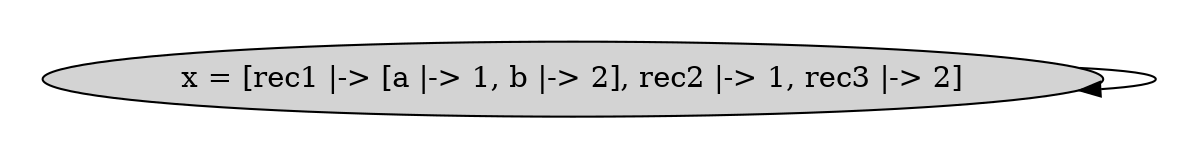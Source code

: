 strict digraph DiskGraph {
nodesep=0.35;
subgraph cluster_graph {
color="white";
-933858685733805826 [label="x = [rec1 |-> [a |-> 1, b |-> 2], rec2 |-> 1, rec3 |-> 2]",style = filled]
-933858685733805826 -> -933858685733805826 [label="",color="black",fontcolor="black"];
{rank = same; -933858685733805826;}
}
}